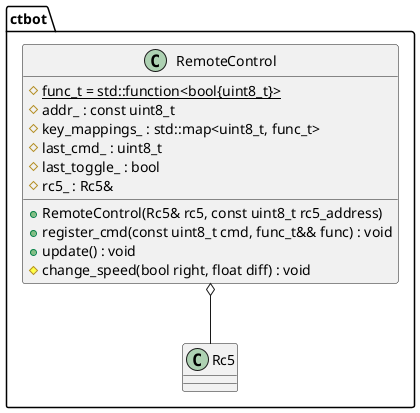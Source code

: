 @startuml remote_control

namespace ctbot {
    class RemoteControl {
        +RemoteControl(Rc5& rc5, const uint8_t rc5_address)
        +register_cmd(const uint8_t cmd, func_t&& func) : void
        +update() : void
        #change_speed(bool right, float diff) : void
        #{static} func_t = std::function<bool{uint8_t}>
        #addr_ : const uint8_t
        #key_mappings_ : std::map<uint8_t, func_t>
        #last_cmd_ : uint8_t
        #last_toggle_ : bool
        #rc5_ : Rc5&
    }

    RemoteControl o-- Rc5
}

@enduml
